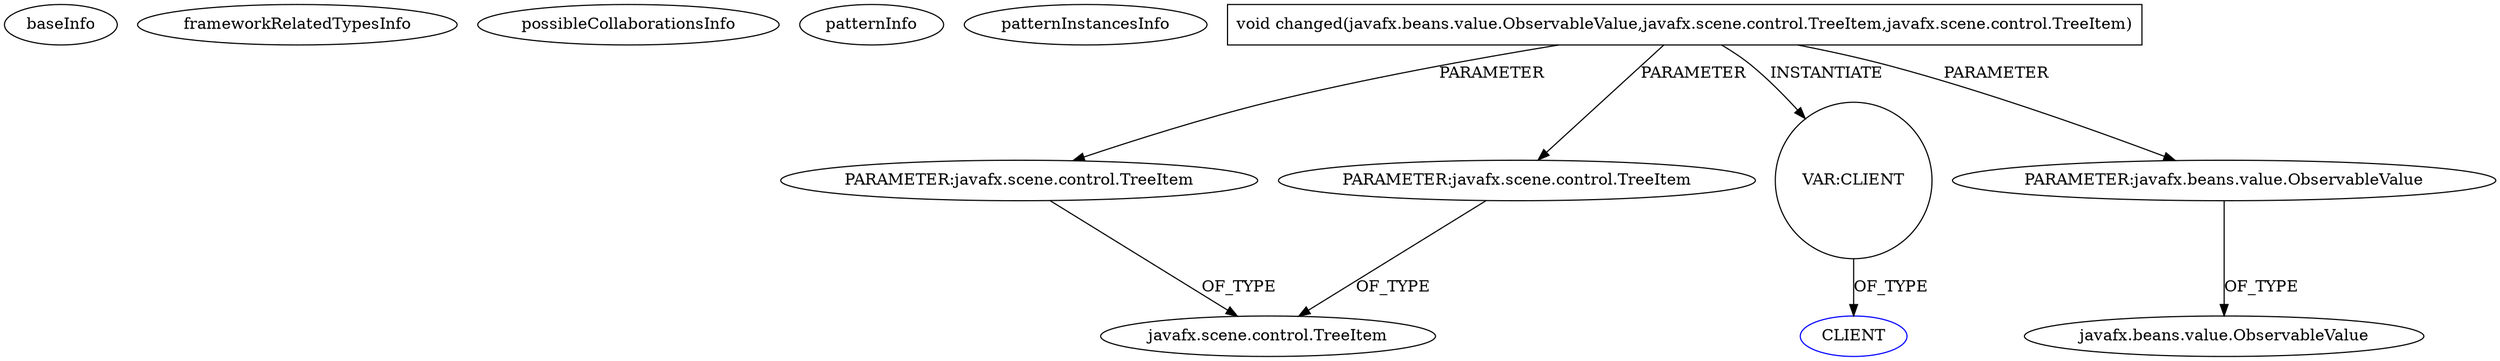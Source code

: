 digraph {
baseInfo[graphId=3256,category="pattern",isAnonymous=false,possibleRelation=false]
frameworkRelatedTypesInfo[]
possibleCollaborationsInfo[]
patternInfo[frequency=2.0,patternRootClient=null]
patternInstancesInfo[0="berker-RSSReader~/berker-RSSReader/RSSReader-master/src/com/deneme/rss/view/main/MainController.java~void initialize(java.net.URL,java.util.ResourceBundle)~2009",1="sannies-isoviewer-fx~/sannies-isoviewer-fx/isoviewer-fx-master/src/main/java/com/googlecode/mp4parser/mp4inspector/AddBoxTabListener.java~AddBoxTabListener~4075"]
9[label="PARAMETER:javafx.scene.control.TreeItem",vertexType="PARAMETER_DECLARATION",isFrameworkType=false]
8[label="javafx.scene.control.TreeItem",vertexType="FRAMEWORK_CLASS_TYPE",isFrameworkType=false]
7[label="PARAMETER:javafx.scene.control.TreeItem",vertexType="PARAMETER_DECLARATION",isFrameworkType=false]
4[label="void changed(javafx.beans.value.ObservableValue,javafx.scene.control.TreeItem,javafx.scene.control.TreeItem)",vertexType="OVERRIDING_METHOD_DECLARATION",isFrameworkType=false,shape=box]
38[label="VAR:CLIENT",vertexType="VARIABLE_EXPRESION",isFrameworkType=false,shape=circle]
5[label="PARAMETER:javafx.beans.value.ObservableValue",vertexType="PARAMETER_DECLARATION",isFrameworkType=false]
39[label="CLIENT",vertexType="REFERENCE_CLIENT_CLASS_DECLARATION",isFrameworkType=false,color=blue]
6[label="javafx.beans.value.ObservableValue",vertexType="FRAMEWORK_INTERFACE_TYPE",isFrameworkType=false]
4->5[label="PARAMETER"]
5->6[label="OF_TYPE"]
4->7[label="PARAMETER"]
4->9[label="PARAMETER"]
38->39[label="OF_TYPE"]
7->8[label="OF_TYPE"]
9->8[label="OF_TYPE"]
4->38[label="INSTANTIATE"]
}
